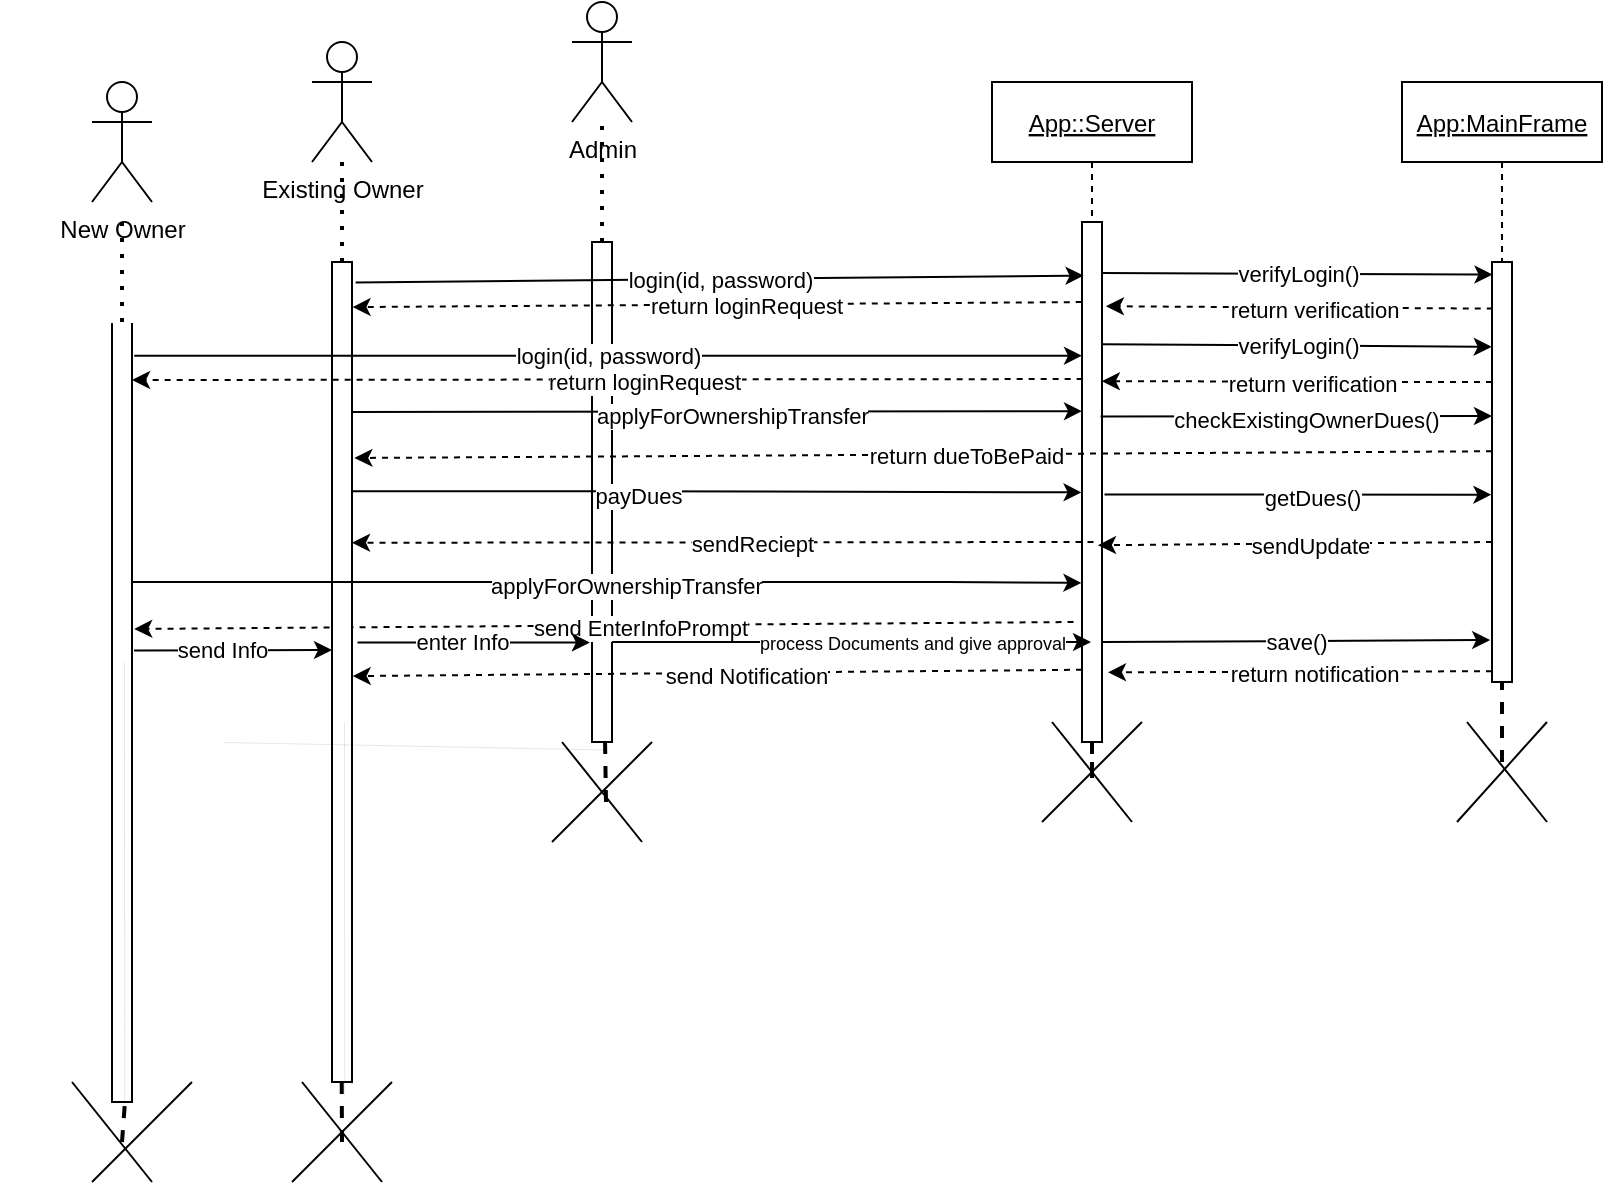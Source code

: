 <mxfile version="20.2.3" type="device" pages="2"><diagram id="kgpKYQtTHZ0yAKxKKP6v" name="Page-1"><mxGraphModel dx="903" dy="425" grid="1" gridSize="10" guides="1" tooltips="1" connect="1" arrows="1" fold="1" page="1" pageScale="1" pageWidth="850" pageHeight="1100" math="0" shadow="0"><root><mxCell id="0"/><mxCell id="1" parent="0"/><mxCell id="IipL6CJMEAwXYHQUKIUX-52" value="" style="points=[];perimeter=orthogonalPerimeter;rounded=0;shadow=0;strokeWidth=1;" vertex="1" parent="1"><mxGeometry x="300" y="130" width="10" height="250" as="geometry"/></mxCell><mxCell id="3nuBFxr9cyL0pnOWT2aG-1" value="App::Server" style="shape=umlLifeline;perimeter=lifelinePerimeter;container=1;collapsible=0;recursiveResize=0;rounded=0;shadow=0;strokeWidth=1;fontStyle=4" parent="1" vertex="1"><mxGeometry x="500" y="50" width="100" height="330" as="geometry"/></mxCell><mxCell id="3nuBFxr9cyL0pnOWT2aG-2" value="" style="points=[];perimeter=orthogonalPerimeter;rounded=0;shadow=0;strokeWidth=1;" parent="3nuBFxr9cyL0pnOWT2aG-1" vertex="1"><mxGeometry x="45" y="70" width="10" height="260" as="geometry"/></mxCell><mxCell id="IipL6CJMEAwXYHQUKIUX-32" value="" style="endArrow=none;dashed=1;html=1;rounded=0;strokeWidth=2;" edge="1" parent="3nuBFxr9cyL0pnOWT2aG-1" source="3nuBFxr9cyL0pnOWT2aG-2"><mxGeometry width="50" height="50" relative="1" as="geometry"><mxPoint x="50" y="330" as="sourcePoint"/><mxPoint x="50" y="340" as="targetPoint"/><Array as="points"><mxPoint x="50" y="350"/></Array></mxGeometry></mxCell><mxCell id="jzv184nTILDPAX410BJQ-46" value="" style="endArrow=classic;html=1;rounded=0;strokeWidth=1;exitX=0.932;exitY=0.374;exitDx=0;exitDy=0;exitPerimeter=0;" edge="1" parent="3nuBFxr9cyL0pnOWT2aG-1" source="3nuBFxr9cyL0pnOWT2aG-2"><mxGeometry width="50" height="50" relative="1" as="geometry"><mxPoint x="60" y="170" as="sourcePoint"/><mxPoint x="250" y="167" as="targetPoint"/></mxGeometry></mxCell><mxCell id="jzv184nTILDPAX410BJQ-47" value="checkExistingOwnerDues()" style="edgeLabel;html=1;align=center;verticalAlign=middle;resizable=0;points=[];" vertex="1" connectable="0" parent="jzv184nTILDPAX410BJQ-46"><mxGeometry x="0.04" y="-2" relative="1" as="geometry"><mxPoint as="offset"/></mxGeometry></mxCell><mxCell id="jzv184nTILDPAX410BJQ-60" value="" style="html=1;labelBackgroundColor=#ffffff;startArrow=none;startFill=0;startSize=6;endArrow=classic;endFill=1;endSize=6;jettySize=auto;orthogonalLoop=1;strokeWidth=1;dashed=1;fontSize=14;rounded=0;entryX=1.112;entryY=0.562;entryDx=0;entryDy=0;entryPerimeter=0;" edge="1" parent="3nuBFxr9cyL0pnOWT2aG-1" target="IipL6CJMEAwXYHQUKIUX-45"><mxGeometry width="60" height="60" relative="1" as="geometry"><mxPoint x="40.76" y="270" as="sourcePoint"/><mxPoint x="-330" y="270.37" as="targetPoint"/></mxGeometry></mxCell><mxCell id="jzv184nTILDPAX410BJQ-61" value="send EnterInfoPrompt" style="edgeLabel;html=1;align=center;verticalAlign=middle;resizable=0;points=[];" vertex="1" connectable="0" parent="jzv184nTILDPAX410BJQ-60"><mxGeometry x="-0.075" y="1" relative="1" as="geometry"><mxPoint as="offset"/></mxGeometry></mxCell><mxCell id="jzv184nTILDPAX410BJQ-72" value="save()" style="endArrow=classic;html=1;rounded=0;strokeWidth=1;exitX=1.275;exitY=0.464;exitDx=0;exitDy=0;exitPerimeter=0;entryX=-0.092;entryY=0.9;entryDx=0;entryDy=0;entryPerimeter=0;" edge="1" parent="3nuBFxr9cyL0pnOWT2aG-1" target="3nuBFxr9cyL0pnOWT2aG-6"><mxGeometry width="50" height="50" relative="1" as="geometry"><mxPoint x="55" y="280" as="sourcePoint"/><mxPoint x="294.5" y="280" as="targetPoint"/></mxGeometry></mxCell><mxCell id="jzv184nTILDPAX410BJQ-73" value="" style="html=1;labelBackgroundColor=#ffffff;startArrow=none;startFill=0;startSize=6;endArrow=classic;endFill=1;endSize=6;jettySize=auto;orthogonalLoop=1;strokeWidth=1;dashed=1;fontSize=14;rounded=0;exitX=-0.154;exitY=0.525;exitDx=0;exitDy=0;exitPerimeter=0;entryX=1.033;entryY=0.505;entryDx=0;entryDy=0;entryPerimeter=0;" edge="1" parent="3nuBFxr9cyL0pnOWT2aG-1" target="3nuBFxr9cyL0pnOWT2aG-4"><mxGeometry width="60" height="60" relative="1" as="geometry"><mxPoint x="45" y="293.88" as="sourcePoint"/><mxPoint x="-185.38" y="296.13" as="targetPoint"/></mxGeometry></mxCell><mxCell id="jzv184nTILDPAX410BJQ-74" value="send Notification" style="edgeLabel;html=1;align=center;verticalAlign=middle;resizable=0;points=[];" vertex="1" connectable="0" parent="jzv184nTILDPAX410BJQ-73"><mxGeometry x="-0.075" y="1" relative="1" as="geometry"><mxPoint as="offset"/></mxGeometry></mxCell><mxCell id="3nuBFxr9cyL0pnOWT2aG-5" value="App:MainFrame" style="shape=umlLifeline;perimeter=lifelinePerimeter;container=1;collapsible=0;recursiveResize=0;rounded=0;shadow=0;strokeWidth=1;fontStyle=4" parent="1" vertex="1"><mxGeometry x="705" y="50" width="100" height="300" as="geometry"/></mxCell><mxCell id="jzv184nTILDPAX410BJQ-48" value="" style="html=1;labelBackgroundColor=#ffffff;startArrow=none;startFill=0;startSize=6;endArrow=classic;endFill=1;endSize=6;jettySize=auto;orthogonalLoop=1;strokeWidth=1;dashed=1;fontSize=14;rounded=0;exitX=-0.115;exitY=0.517;exitDx=0;exitDy=0;exitPerimeter=0;entryX=1.12;entryY=0.239;entryDx=0;entryDy=0;entryPerimeter=0;" edge="1" parent="3nuBFxr9cyL0pnOWT2aG-5" target="3nuBFxr9cyL0pnOWT2aG-4"><mxGeometry width="60" height="60" relative="1" as="geometry"><mxPoint x="45" y="184.62" as="sourcePoint"/><mxPoint x="-318.85" y="185.2" as="targetPoint"/></mxGeometry></mxCell><mxCell id="jzv184nTILDPAX410BJQ-49" value="return dueToBePaid" style="edgeLabel;html=1;align=center;verticalAlign=middle;resizable=0;points=[];" vertex="1" connectable="0" parent="jzv184nTILDPAX410BJQ-48"><mxGeometry x="-0.075" y="1" relative="1" as="geometry"><mxPoint as="offset"/></mxGeometry></mxCell><mxCell id="jzv184nTILDPAX410BJQ-50" value="" style="html=1;labelBackgroundColor=#ffffff;startArrow=none;startFill=0;startSize=6;endArrow=classic;endFill=1;endSize=6;jettySize=auto;orthogonalLoop=1;strokeWidth=1;dashed=1;fontSize=14;rounded=0;exitX=-0.154;exitY=0.525;exitDx=0;exitDy=0;exitPerimeter=0;entryX=1.146;entryY=0.503;entryDx=0;entryDy=0;entryPerimeter=0;" edge="1" parent="3nuBFxr9cyL0pnOWT2aG-5"><mxGeometry width="60" height="60" relative="1" as="geometry"><mxPoint x="45" y="294.62" as="sourcePoint"/><mxPoint x="-147" y="295.15" as="targetPoint"/></mxGeometry></mxCell><mxCell id="jzv184nTILDPAX410BJQ-51" value="return notification" style="edgeLabel;html=1;align=center;verticalAlign=middle;resizable=0;points=[];" vertex="1" connectable="0" parent="jzv184nTILDPAX410BJQ-50"><mxGeometry x="-0.075" y="1" relative="1" as="geometry"><mxPoint as="offset"/></mxGeometry></mxCell><mxCell id="3nuBFxr9cyL0pnOWT2aG-4" value="" style="points=[];perimeter=orthogonalPerimeter;rounded=0;shadow=0;strokeWidth=1;" parent="1" vertex="1"><mxGeometry x="170" y="140" width="10" height="410" as="geometry"/></mxCell><mxCell id="IipL6CJMEAwXYHQUKIUX-1" value="Existing Owner" style="shape=umlActor;verticalLabelPosition=bottom;verticalAlign=top;html=1;outlineConnect=0;" vertex="1" parent="1"><mxGeometry x="160" y="30" width="30" height="60" as="geometry"/></mxCell><mxCell id="IipL6CJMEAwXYHQUKIUX-2" value="" style="endArrow=classic;html=1;rounded=0;entryX=0.079;entryY=0.103;entryDx=0;entryDy=0;entryPerimeter=0;exitX=1.18;exitY=0.025;exitDx=0;exitDy=0;exitPerimeter=0;" edge="1" parent="1" source="3nuBFxr9cyL0pnOWT2aG-4" target="3nuBFxr9cyL0pnOWT2aG-2"><mxGeometry relative="1" as="geometry"><mxPoint x="200" y="170" as="sourcePoint"/><mxPoint x="310" y="170" as="targetPoint"/></mxGeometry></mxCell><mxCell id="IipL6CJMEAwXYHQUKIUX-3" value="login(id, password)" style="edgeLabel;resizable=0;html=1;align=center;verticalAlign=middle;" connectable="0" vertex="1" parent="IipL6CJMEAwXYHQUKIUX-2"><mxGeometry relative="1" as="geometry"/></mxCell><mxCell id="IipL6CJMEAwXYHQUKIUX-6" value="" style="endArrow=classic;html=1;rounded=0;exitX=1;exitY=0.098;exitDx=0;exitDy=0;exitPerimeter=0;entryX=0.025;entryY=0.03;entryDx=0;entryDy=0;entryPerimeter=0;" edge="1" parent="1" source="3nuBFxr9cyL0pnOWT2aG-2" target="3nuBFxr9cyL0pnOWT2aG-6"><mxGeometry relative="1" as="geometry"><mxPoint x="350" y="170" as="sourcePoint"/><mxPoint x="483.33" y="170.76" as="targetPoint"/></mxGeometry></mxCell><mxCell id="IipL6CJMEAwXYHQUKIUX-7" value="verifyLogin()" style="edgeLabel;resizable=0;html=1;align=center;verticalAlign=middle;" connectable="0" vertex="1" parent="IipL6CJMEAwXYHQUKIUX-6"><mxGeometry relative="1" as="geometry"/></mxCell><mxCell id="IipL6CJMEAwXYHQUKIUX-30" value="" style="endArrow=none;dashed=1;html=1;rounded=0;strokeWidth=0;entryX=0.611;entryY=1.015;entryDx=0;entryDy=0;entryPerimeter=0;" edge="1" parent="1" target="3nuBFxr9cyL0pnOWT2aG-4"><mxGeometry width="50" height="50" relative="1" as="geometry"><mxPoint x="176" y="370" as="sourcePoint"/><mxPoint x="210" y="330" as="targetPoint"/></mxGeometry></mxCell><mxCell id="IipL6CJMEAwXYHQUKIUX-31" value="" style="endArrow=none;dashed=1;html=1;rounded=0;strokeWidth=2;entryX=0.486;entryY=1.001;entryDx=0;entryDy=0;entryPerimeter=0;" edge="1" parent="1" target="3nuBFxr9cyL0pnOWT2aG-4"><mxGeometry width="50" height="50" relative="1" as="geometry"><mxPoint x="175" y="580" as="sourcePoint"/><mxPoint x="180" y="330" as="targetPoint"/></mxGeometry></mxCell><mxCell id="IipL6CJMEAwXYHQUKIUX-33" value="" style="endArrow=none;dashed=1;html=1;rounded=0;strokeWidth=2;" edge="1" parent="1"><mxGeometry width="50" height="50" relative="1" as="geometry"><mxPoint x="755" y="390" as="sourcePoint"/><mxPoint x="755" y="340" as="targetPoint"/></mxGeometry></mxCell><mxCell id="IipL6CJMEAwXYHQUKIUX-34" value="" style="endArrow=none;html=1;rounded=0;strokeWidth=1;" edge="1" parent="1"><mxGeometry width="50" height="50" relative="1" as="geometry"><mxPoint x="150" y="600" as="sourcePoint"/><mxPoint x="200" y="550" as="targetPoint"/></mxGeometry></mxCell><mxCell id="IipL6CJMEAwXYHQUKIUX-36" value="" style="endArrow=none;html=1;rounded=0;strokeWidth=1;" edge="1" parent="1"><mxGeometry width="50" height="50" relative="1" as="geometry"><mxPoint x="732.5" y="420" as="sourcePoint"/><mxPoint x="777.5" y="370" as="targetPoint"/></mxGeometry></mxCell><mxCell id="IipL6CJMEAwXYHQUKIUX-37" value="" style="endArrow=none;html=1;rounded=0;strokeWidth=1;" edge="1" parent="1"><mxGeometry width="50" height="50" relative="1" as="geometry"><mxPoint x="155" y="550" as="sourcePoint"/><mxPoint x="195" y="600" as="targetPoint"/></mxGeometry></mxCell><mxCell id="IipL6CJMEAwXYHQUKIUX-39" value="" style="endArrow=none;html=1;rounded=0;strokeWidth=1;" edge="1" parent="1"><mxGeometry width="50" height="50" relative="1" as="geometry"><mxPoint x="737.5" y="370" as="sourcePoint"/><mxPoint x="777.5" y="420" as="targetPoint"/></mxGeometry></mxCell><mxCell id="IipL6CJMEAwXYHQUKIUX-44" value="" style="endArrow=none;dashed=1;html=1;dashPattern=1 3;strokeWidth=2;rounded=0;exitX=0.5;exitY=0;exitDx=0;exitDy=0;exitPerimeter=0;" edge="1" parent="1" source="3nuBFxr9cyL0pnOWT2aG-4" target="IipL6CJMEAwXYHQUKIUX-1"><mxGeometry width="50" height="50" relative="1" as="geometry"><mxPoint x="190" y="140" as="sourcePoint"/><mxPoint x="180" y="90" as="targetPoint"/></mxGeometry></mxCell><mxCell id="IipL6CJMEAwXYHQUKIUX-45" value="" style="points=[];perimeter=orthogonalPerimeter;rounded=0;shadow=0;strokeWidth=1;" vertex="1" parent="1"><mxGeometry x="60" y="20" width="10" height="540" as="geometry"/></mxCell><mxCell id="IipL6CJMEAwXYHQUKIUX-46" value="" style="endArrow=none;dashed=1;html=1;rounded=0;strokeWidth=0;entryX=0.611;entryY=1.015;entryDx=0;entryDy=0;entryPerimeter=0;" edge="1" parent="1" target="IipL6CJMEAwXYHQUKIUX-45"><mxGeometry width="50" height="50" relative="1" as="geometry"><mxPoint x="66" y="340" as="sourcePoint"/><mxPoint x="100" y="300" as="targetPoint"/></mxGeometry></mxCell><mxCell id="IipL6CJMEAwXYHQUKIUX-47" value="" style="endArrow=none;dashed=1;html=1;rounded=0;strokeWidth=2;entryX=0.652;entryY=0.999;entryDx=0;entryDy=0;entryPerimeter=0;" edge="1" parent="1" target="IipL6CJMEAwXYHQUKIUX-45"><mxGeometry width="50" height="50" relative="1" as="geometry"><mxPoint x="65" y="580" as="sourcePoint"/><mxPoint x="65" y="340" as="targetPoint"/></mxGeometry></mxCell><mxCell id="IipL6CJMEAwXYHQUKIUX-48" value="" style="endArrow=none;html=1;rounded=0;strokeWidth=1;" edge="1" parent="1"><mxGeometry width="50" height="50" relative="1" as="geometry"><mxPoint x="50" y="600" as="sourcePoint"/><mxPoint x="100" y="550" as="targetPoint"/></mxGeometry></mxCell><mxCell id="IipL6CJMEAwXYHQUKIUX-49" value="" style="endArrow=none;html=1;rounded=0;strokeWidth=1;" edge="1" parent="1"><mxGeometry width="50" height="50" relative="1" as="geometry"><mxPoint x="40" y="550" as="sourcePoint"/><mxPoint x="80" y="600" as="targetPoint"/></mxGeometry></mxCell><mxCell id="IipL6CJMEAwXYHQUKIUX-50" value="" style="endArrow=none;dashed=1;html=1;dashPattern=1 3;strokeWidth=2;rounded=0;exitX=0.5;exitY=0;exitDx=0;exitDy=0;exitPerimeter=0;" edge="1" parent="1" source="IipL6CJMEAwXYHQUKIUX-45"><mxGeometry width="50" height="50" relative="1" as="geometry"><mxPoint x="80" y="110" as="sourcePoint"/><mxPoint x="65" y="60" as="targetPoint"/></mxGeometry></mxCell><mxCell id="IipL6CJMEAwXYHQUKIUX-53" value="" style="endArrow=none;dashed=1;html=1;rounded=0;strokeWidth=0;entryX=0.611;entryY=1.015;entryDx=0;entryDy=0;entryPerimeter=0;" edge="1" parent="1" target="IipL6CJMEAwXYHQUKIUX-52"><mxGeometry width="50" height="50" relative="1" as="geometry"><mxPoint x="116" y="380" as="sourcePoint"/><mxPoint x="150" y="340" as="targetPoint"/></mxGeometry></mxCell><mxCell id="IipL6CJMEAwXYHQUKIUX-54" value="" style="endArrow=none;dashed=1;html=1;rounded=0;strokeWidth=2;entryX=0.652;entryY=0.999;entryDx=0;entryDy=0;entryPerimeter=0;" edge="1" parent="1" target="IipL6CJMEAwXYHQUKIUX-52"><mxGeometry width="50" height="50" relative="1" as="geometry"><mxPoint x="307" y="410" as="sourcePoint"/><mxPoint x="115" y="380" as="targetPoint"/></mxGeometry></mxCell><mxCell id="IipL6CJMEAwXYHQUKIUX-55" value="" style="endArrow=none;html=1;rounded=0;strokeWidth=1;" edge="1" parent="1"><mxGeometry width="50" height="50" relative="1" as="geometry"><mxPoint x="280" y="430" as="sourcePoint"/><mxPoint x="330" y="380" as="targetPoint"/></mxGeometry></mxCell><mxCell id="IipL6CJMEAwXYHQUKIUX-56" value="" style="endArrow=none;html=1;rounded=0;strokeWidth=1;" edge="1" parent="1"><mxGeometry width="50" height="50" relative="1" as="geometry"><mxPoint x="285" y="380" as="sourcePoint"/><mxPoint x="325" y="430" as="targetPoint"/></mxGeometry></mxCell><mxCell id="IipL6CJMEAwXYHQUKIUX-57" value="" style="endArrow=none;dashed=1;html=1;dashPattern=1 3;strokeWidth=2;rounded=0;exitX=0.5;exitY=0;exitDx=0;exitDy=0;exitPerimeter=0;" edge="1" parent="1" source="IipL6CJMEAwXYHQUKIUX-52" target="IipL6CJMEAwXYHQUKIUX-58"><mxGeometry width="50" height="50" relative="1" as="geometry"><mxPoint x="130" y="150" as="sourcePoint"/><mxPoint x="115" y="100" as="targetPoint"/></mxGeometry></mxCell><mxCell id="IipL6CJMEAwXYHQUKIUX-58" value="Admin" style="shape=umlActor;verticalLabelPosition=bottom;verticalAlign=top;html=1;outlineConnect=0;" vertex="1" parent="1"><mxGeometry x="290" y="10" width="30" height="60" as="geometry"/></mxCell><mxCell id="3nuBFxr9cyL0pnOWT2aG-6" value="" style="points=[];perimeter=orthogonalPerimeter;rounded=0;shadow=0;strokeWidth=1;" parent="1" vertex="1"><mxGeometry x="750" y="140" width="10" height="210" as="geometry"/></mxCell><mxCell id="IipL6CJMEAwXYHQUKIUX-10" value="" style="html=1;labelBackgroundColor=#ffffff;startArrow=none;startFill=0;startSize=6;endArrow=classic;endFill=1;endSize=6;jettySize=auto;orthogonalLoop=1;strokeWidth=1;dashed=1;fontSize=14;rounded=0;exitX=0.038;exitY=0.111;exitDx=0;exitDy=0;exitPerimeter=0;entryX=1.196;entryY=0.162;entryDx=0;entryDy=0;entryPerimeter=0;" edge="1" parent="1" source="3nuBFxr9cyL0pnOWT2aG-6" target="3nuBFxr9cyL0pnOWT2aG-2"><mxGeometry width="60" height="60" relative="1" as="geometry"><mxPoint x="750" y="170.0" as="sourcePoint"/><mxPoint x="555.91" y="170.72" as="targetPoint"/></mxGeometry></mxCell><mxCell id="IipL6CJMEAwXYHQUKIUX-11" value="return verification" style="edgeLabel;html=1;align=center;verticalAlign=middle;resizable=0;points=[];" vertex="1" connectable="0" parent="IipL6CJMEAwXYHQUKIUX-10"><mxGeometry x="-0.075" y="1" relative="1" as="geometry"><mxPoint as="offset"/></mxGeometry></mxCell><mxCell id="jzv184nTILDPAX410BJQ-4" value="" style="html=1;labelBackgroundColor=#ffffff;startArrow=none;startFill=0;startSize=6;endArrow=classic;endFill=1;endSize=6;jettySize=auto;orthogonalLoop=1;strokeWidth=1;dashed=1;fontSize=14;rounded=0;entryX=1.026;entryY=0.055;entryDx=0;entryDy=0;entryPerimeter=0;exitX=-0.011;exitY=0.154;exitDx=0;exitDy=0;exitPerimeter=0;" edge="1" parent="1" source="3nuBFxr9cyL0pnOWT2aG-2" target="3nuBFxr9cyL0pnOWT2aG-4"><mxGeometry width="60" height="60" relative="1" as="geometry"><mxPoint x="440" y="170" as="sourcePoint"/><mxPoint x="245.91" y="170.72" as="targetPoint"/></mxGeometry></mxCell><mxCell id="jzv184nTILDPAX410BJQ-5" value="return loginRequest" style="edgeLabel;html=1;align=center;verticalAlign=middle;resizable=0;points=[];" vertex="1" connectable="0" parent="jzv184nTILDPAX410BJQ-4"><mxGeometry x="-0.075" y="1" relative="1" as="geometry"><mxPoint as="offset"/></mxGeometry></mxCell><mxCell id="jzv184nTILDPAX410BJQ-8" value="" style="endArrow=classic;html=1;rounded=0;exitX=1.112;exitY=0.309;exitDx=0;exitDy=0;exitPerimeter=0;" edge="1" parent="1" source="IipL6CJMEAwXYHQUKIUX-45" target="3nuBFxr9cyL0pnOWT2aG-2"><mxGeometry relative="1" as="geometry"><mxPoint x="230" y="230" as="sourcePoint"/><mxPoint x="595.68" y="230.33" as="targetPoint"/></mxGeometry></mxCell><mxCell id="jzv184nTILDPAX410BJQ-9" value="login(id, password)" style="edgeLabel;resizable=0;html=1;align=center;verticalAlign=middle;" connectable="0" vertex="1" parent="jzv184nTILDPAX410BJQ-8"><mxGeometry relative="1" as="geometry"/></mxCell><mxCell id="jzv184nTILDPAX410BJQ-10" value="" style="endArrow=classic;html=1;rounded=0;entryX=-0.014;entryY=0.202;entryDx=0;entryDy=0;entryPerimeter=0;exitX=1.011;exitY=0.235;exitDx=0;exitDy=0;exitPerimeter=0;" edge="1" parent="1" source="3nuBFxr9cyL0pnOWT2aG-2" target="3nuBFxr9cyL0pnOWT2aG-6"><mxGeometry relative="1" as="geometry"><mxPoint x="560" y="180" as="sourcePoint"/><mxPoint x="773.52" y="190" as="targetPoint"/></mxGeometry></mxCell><mxCell id="jzv184nTILDPAX410BJQ-11" value="verifyLogin()" style="edgeLabel;resizable=0;html=1;align=center;verticalAlign=middle;" connectable="0" vertex="1" parent="jzv184nTILDPAX410BJQ-10"><mxGeometry relative="1" as="geometry"/></mxCell><mxCell id="jzv184nTILDPAX410BJQ-14" value="" style="html=1;labelBackgroundColor=#ffffff;startArrow=none;startFill=0;startSize=6;endArrow=classic;endFill=1;endSize=6;jettySize=auto;orthogonalLoop=1;strokeWidth=1;dashed=1;fontSize=14;rounded=0;exitX=0.033;exitY=0.302;exitDx=0;exitDy=0;exitPerimeter=0;" edge="1" parent="1" source="3nuBFxr9cyL0pnOWT2aG-2"><mxGeometry width="60" height="60" relative="1" as="geometry"><mxPoint x="540" y="200" as="sourcePoint"/><mxPoint x="70" y="199" as="targetPoint"/></mxGeometry></mxCell><mxCell id="jzv184nTILDPAX410BJQ-15" value="return loginRequest" style="edgeLabel;html=1;align=center;verticalAlign=middle;resizable=0;points=[];" vertex="1" connectable="0" parent="jzv184nTILDPAX410BJQ-14"><mxGeometry x="-0.075" y="1" relative="1" as="geometry"><mxPoint as="offset"/></mxGeometry></mxCell><mxCell id="jzv184nTILDPAX410BJQ-20" value="" style="endArrow=classic;html=1;rounded=0;strokeWidth=1;" edge="1" parent="1"><mxGeometry width="50" height="50" relative="1" as="geometry"><mxPoint x="180" y="215" as="sourcePoint"/><mxPoint x="545.0" y="214.58" as="targetPoint"/></mxGeometry></mxCell><mxCell id="jzv184nTILDPAX410BJQ-21" value="applyForOwnershipTransfer" style="edgeLabel;html=1;align=center;verticalAlign=middle;resizable=0;points=[];" vertex="1" connectable="0" parent="jzv184nTILDPAX410BJQ-20"><mxGeometry x="0.04" y="-2" relative="1" as="geometry"><mxPoint as="offset"/></mxGeometry></mxCell><mxCell id="jzv184nTILDPAX410BJQ-32" value="" style="endArrow=classic;html=1;rounded=0;strokeWidth=1;entryX=-0.023;entryY=0.52;entryDx=0;entryDy=0;entryPerimeter=0;" edge="1" parent="1" target="3nuBFxr9cyL0pnOWT2aG-2"><mxGeometry width="50" height="50" relative="1" as="geometry"><mxPoint x="180" y="254.62" as="sourcePoint"/><mxPoint x="540" y="255" as="targetPoint"/><Array as="points"><mxPoint x="310" y="254.62"/></Array></mxGeometry></mxCell><mxCell id="jzv184nTILDPAX410BJQ-33" value="payDues" style="edgeLabel;html=1;align=center;verticalAlign=middle;resizable=0;points=[];" vertex="1" connectable="0" parent="jzv184nTILDPAX410BJQ-32"><mxGeometry x="0.04" y="-2" relative="1" as="geometry"><mxPoint x="-47" as="offset"/></mxGeometry></mxCell><mxCell id="jzv184nTILDPAX410BJQ-36" value="" style="html=1;labelBackgroundColor=#ffffff;startArrow=none;startFill=0;startSize=6;endArrow=classic;endFill=1;endSize=6;jettySize=auto;orthogonalLoop=1;strokeWidth=1;dashed=1;fontSize=14;rounded=0;exitX=-0.3;exitY=0.659;exitDx=0;exitDy=0;exitPerimeter=0;" edge="1" parent="1"><mxGeometry width="60" height="60" relative="1" as="geometry"><mxPoint x="750.0" y="280.0" as="sourcePoint"/><mxPoint x="553" y="281.61" as="targetPoint"/></mxGeometry></mxCell><mxCell id="jzv184nTILDPAX410BJQ-37" value="sendUpdate" style="edgeLabel;html=1;align=center;verticalAlign=middle;resizable=0;points=[];" vertex="1" connectable="0" parent="jzv184nTILDPAX410BJQ-36"><mxGeometry x="-0.075" y="1" relative="1" as="geometry"><mxPoint as="offset"/></mxGeometry></mxCell><mxCell id="jzv184nTILDPAX410BJQ-38" value="" style="html=1;labelBackgroundColor=#ffffff;startArrow=none;startFill=0;startSize=6;endArrow=classic;endFill=1;endSize=6;jettySize=auto;orthogonalLoop=1;strokeWidth=1;dashed=1;fontSize=14;rounded=0;entryX=0.924;entryY=0.723;entryDx=0;entryDy=0;entryPerimeter=0;" edge="1" parent="1"><mxGeometry width="60" height="60" relative="1" as="geometry"><mxPoint x="550.76" y="280" as="sourcePoint"/><mxPoint x="180" y="280.37" as="targetPoint"/></mxGeometry></mxCell><mxCell id="jzv184nTILDPAX410BJQ-39" value="sendReciept" style="edgeLabel;html=1;align=center;verticalAlign=middle;resizable=0;points=[];" vertex="1" connectable="0" parent="jzv184nTILDPAX410BJQ-38"><mxGeometry x="-0.075" y="1" relative="1" as="geometry"><mxPoint as="offset"/></mxGeometry></mxCell><mxCell id="IipL6CJMEAwXYHQUKIUX-38" value="" style="endArrow=none;html=1;rounded=0;strokeWidth=1;" edge="1" parent="1"><mxGeometry width="50" height="50" relative="1" as="geometry"><mxPoint x="530" y="370" as="sourcePoint"/><mxPoint x="570" y="420" as="targetPoint"/></mxGeometry></mxCell><mxCell id="IipL6CJMEAwXYHQUKIUX-35" value="" style="endArrow=none;html=1;rounded=0;strokeWidth=1;" edge="1" parent="1"><mxGeometry width="50" height="50" relative="1" as="geometry"><mxPoint x="525" y="420" as="sourcePoint"/><mxPoint x="575" y="370" as="targetPoint"/></mxGeometry></mxCell><mxCell id="jzv184nTILDPAX410BJQ-12" value="&lt;br&gt;" style="html=1;labelBackgroundColor=#ffffff;startArrow=none;startFill=0;startSize=6;endArrow=classic;endFill=1;endSize=6;jettySize=auto;orthogonalLoop=1;strokeWidth=1;dashed=1;fontSize=14;rounded=0;exitX=0;exitY=0.286;exitDx=0;exitDy=0;exitPerimeter=0;entryX=0.993;entryY=0.306;entryDx=0;entryDy=0;entryPerimeter=0;" edge="1" parent="1" source="3nuBFxr9cyL0pnOWT2aG-6" target="3nuBFxr9cyL0pnOWT2aG-2"><mxGeometry width="60" height="60" relative="1" as="geometry"><mxPoint x="749.09" y="199.64" as="sourcePoint"/><mxPoint x="560" y="203" as="targetPoint"/></mxGeometry></mxCell><mxCell id="jzv184nTILDPAX410BJQ-13" value="return verification" style="edgeLabel;html=1;align=center;verticalAlign=middle;resizable=0;points=[];" vertex="1" connectable="0" parent="jzv184nTILDPAX410BJQ-12"><mxGeometry x="-0.075" y="1" relative="1" as="geometry"><mxPoint as="offset"/></mxGeometry></mxCell><mxCell id="jzv184nTILDPAX410BJQ-56" value="" style="endArrow=classic;html=1;rounded=0;strokeWidth=1;entryX=-0.028;entryY=0.694;entryDx=0;entryDy=0;entryPerimeter=0;" edge="1" parent="1" target="3nuBFxr9cyL0pnOWT2aG-2"><mxGeometry width="50" height="50" relative="1" as="geometry"><mxPoint x="70" y="300" as="sourcePoint"/><mxPoint x="541" y="300" as="targetPoint"/><Array as="points"><mxPoint x="207.23" y="300"/><mxPoint x="407.23" y="300"/><mxPoint x="477.23" y="300"/></Array></mxGeometry></mxCell><mxCell id="jzv184nTILDPAX410BJQ-57" value="applyForOwnershipTransfer" style="edgeLabel;html=1;align=center;verticalAlign=middle;resizable=0;points=[];" vertex="1" connectable="0" parent="jzv184nTILDPAX410BJQ-56"><mxGeometry x="0.04" y="-2" relative="1" as="geometry"><mxPoint as="offset"/></mxGeometry></mxCell><mxCell id="jzv184nTILDPAX410BJQ-58" value="" style="endArrow=classic;html=1;rounded=0;strokeWidth=1;exitX=1.124;exitY=0.524;exitDx=0;exitDy=0;exitPerimeter=0;entryX=-0.031;entryY=0.554;entryDx=0;entryDy=0;entryPerimeter=0;" edge="1" parent="1" source="3nuBFxr9cyL0pnOWT2aG-2" target="3nuBFxr9cyL0pnOWT2aG-6"><mxGeometry width="50" height="50" relative="1" as="geometry"><mxPoint x="410" y="350" as="sourcePoint"/><mxPoint x="750" y="250" as="targetPoint"/></mxGeometry></mxCell><mxCell id="jzv184nTILDPAX410BJQ-59" value="getDues()" style="edgeLabel;html=1;align=center;verticalAlign=middle;resizable=0;points=[];" vertex="1" connectable="0" parent="jzv184nTILDPAX410BJQ-58"><mxGeometry x="0.073" y="-1" relative="1" as="geometry"><mxPoint as="offset"/></mxGeometry></mxCell><mxCell id="jzv184nTILDPAX410BJQ-66" value="" style="endArrow=classic;html=1;rounded=0;strokeWidth=1;exitX=1.102;exitY=0.582;exitDx=0;exitDy=0;exitPerimeter=0;" edge="1" parent="1" source="IipL6CJMEAwXYHQUKIUX-45"><mxGeometry width="50" height="50" relative="1" as="geometry"><mxPoint x="70" y="360" as="sourcePoint"/><mxPoint x="170" y="334" as="targetPoint"/></mxGeometry></mxCell><mxCell id="jzv184nTILDPAX410BJQ-67" value="send Info" style="edgeLabel;html=1;align=center;verticalAlign=middle;resizable=0;points=[];" vertex="1" connectable="0" parent="jzv184nTILDPAX410BJQ-66"><mxGeometry x="-0.106" relative="1" as="geometry"><mxPoint as="offset"/></mxGeometry></mxCell><mxCell id="jzv184nTILDPAX410BJQ-68" value="" style="endArrow=classic;html=1;rounded=0;strokeWidth=1;entryX=-0.105;entryY=0.801;entryDx=0;entryDy=0;entryPerimeter=0;exitX=1.275;exitY=0.464;exitDx=0;exitDy=0;exitPerimeter=0;" edge="1" parent="1" source="3nuBFxr9cyL0pnOWT2aG-4" target="IipL6CJMEAwXYHQUKIUX-52"><mxGeometry width="50" height="50" relative="1" as="geometry"><mxPoint x="210" y="340" as="sourcePoint"/><mxPoint x="308.62" y="339.32" as="targetPoint"/></mxGeometry></mxCell><mxCell id="jzv184nTILDPAX410BJQ-69" value="enter Info" style="edgeLabel;html=1;align=center;verticalAlign=middle;resizable=0;points=[];" vertex="1" connectable="0" parent="jzv184nTILDPAX410BJQ-68"><mxGeometry x="-0.106" relative="1" as="geometry"><mxPoint as="offset"/></mxGeometry></mxCell><mxCell id="jzv184nTILDPAX410BJQ-70" value="&lt;font style=&quot;font-size: 9px;&quot;&gt;process Documents and give approval&lt;/font&gt;" style="endArrow=classic;html=1;rounded=0;strokeWidth=1;exitX=1.275;exitY=0.464;exitDx=0;exitDy=0;exitPerimeter=0;" edge="1" parent="1" target="3nuBFxr9cyL0pnOWT2aG-1"><mxGeometry x="0.253" width="50" height="50" relative="1" as="geometry"><mxPoint x="310" y="330" as="sourcePoint"/><mxPoint x="426.2" y="330.01" as="targetPoint"/><mxPoint as="offset"/></mxGeometry></mxCell><mxCell id="jzv184nTILDPAX410BJQ-75" value="" style="rounded=1;whiteSpace=wrap;html=1;strokeColor=#FFFFFF;" vertex="1" parent="1"><mxGeometry x="10" y="20" width="120" height="70" as="geometry"/></mxCell><mxCell id="jzv184nTILDPAX410BJQ-76" value="" style="rounded=1;whiteSpace=wrap;html=1;strokeColor=#FFFFFF;" vertex="1" parent="1"><mxGeometry x="5" y="90" width="120" height="80" as="geometry"/></mxCell><mxCell id="IipL6CJMEAwXYHQUKIUX-51" value="New Owner" style="shape=umlActor;verticalLabelPosition=bottom;verticalAlign=top;html=1;outlineConnect=0;" vertex="1" parent="1"><mxGeometry x="50" y="50" width="30" height="60" as="geometry"/></mxCell><mxCell id="jzv184nTILDPAX410BJQ-79" value="" style="endArrow=none;dashed=1;html=1;dashPattern=1 3;strokeWidth=2;rounded=0;entryX=0.5;entryY=1;entryDx=0;entryDy=0;" edge="1" parent="1" target="jzv184nTILDPAX410BJQ-76"><mxGeometry width="50" height="50" relative="1" as="geometry"><mxPoint x="65" y="120" as="sourcePoint"/><mxPoint x="100" y="130" as="targetPoint"/><Array as="points"/></mxGeometry></mxCell></root></mxGraphModel></diagram><diagram id="kG653GRRolH5SpamDSKK" name="Page-2"><mxGraphModel dx="2966" dy="1397" grid="1" gridSize="10" guides="1" tooltips="1" connect="1" arrows="1" fold="1" page="1" pageScale="1" pageWidth="1200" pageHeight="1600" math="0" shadow="0"><root><mxCell id="0"/><mxCell id="1" parent="0"/></root></mxGraphModel></diagram></mxfile>